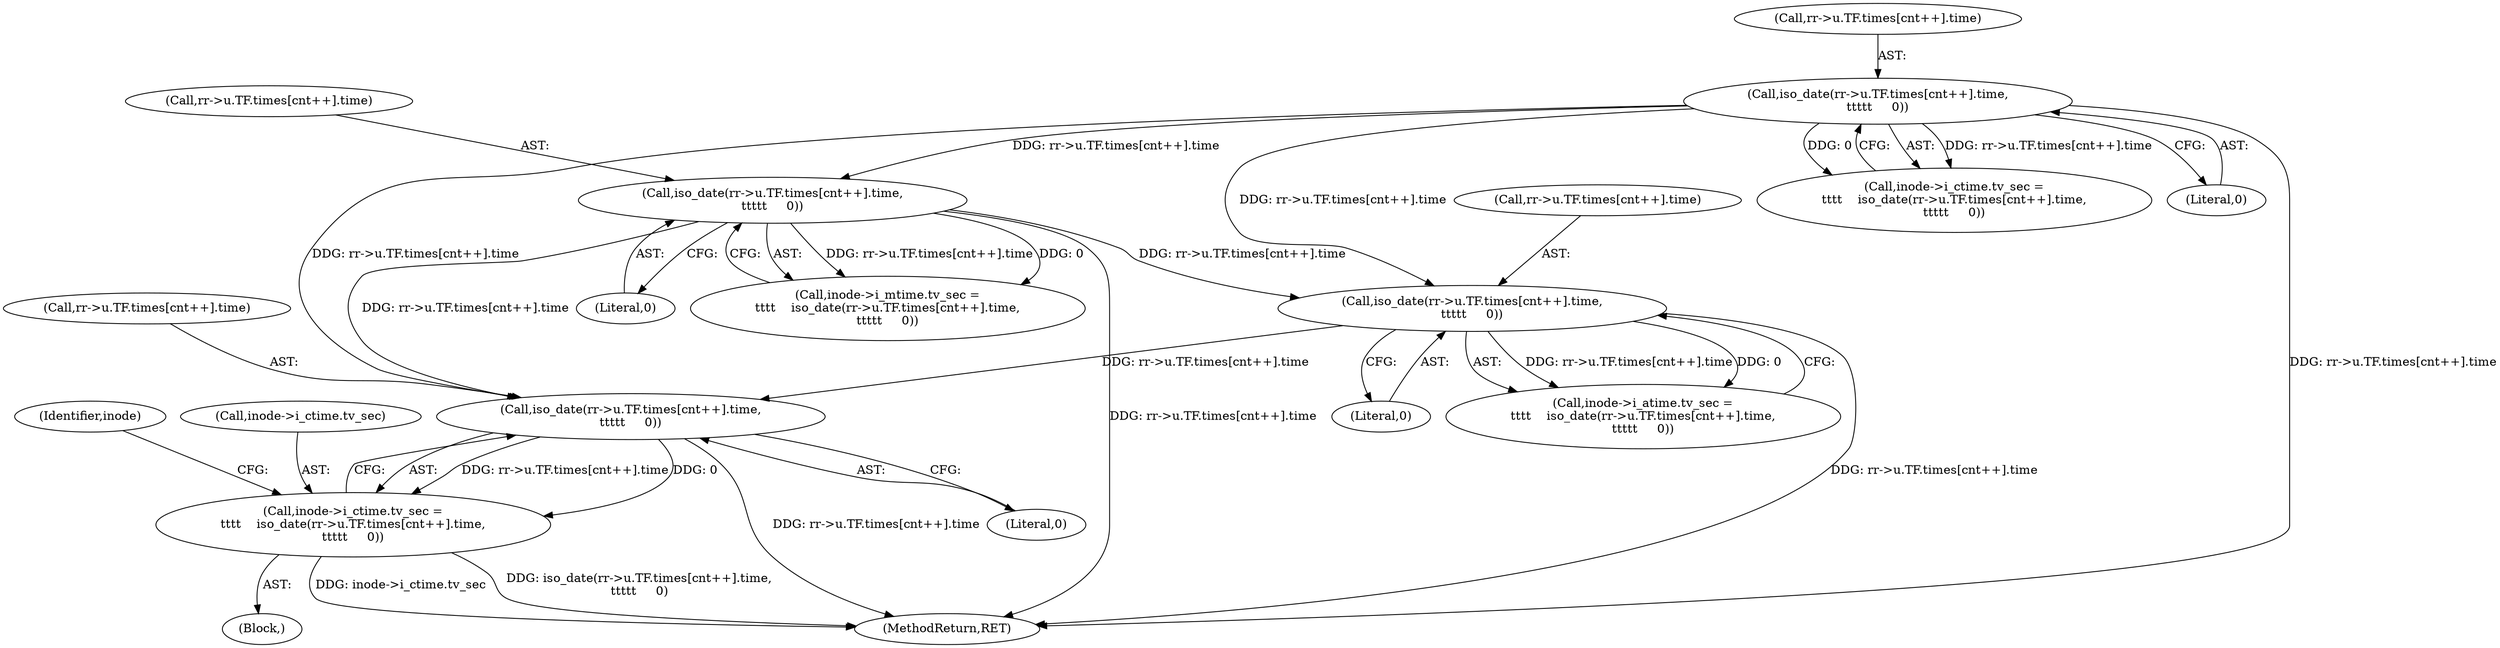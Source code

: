 digraph "0_linux_410dd3cf4c9b36f27ed4542ee18b1af5e68645a4_2@array" {
"1000565" [label="(Call,iso_date(rr->u.TF.times[cnt++].time,\n\t\t\t\t\t     0))"];
"1000527" [label="(Call,iso_date(rr->u.TF.times[cnt++].time,\n\t\t\t\t\t     0))"];
"1000451" [label="(Call,iso_date(rr->u.TF.times[cnt++].time,\n\t\t\t\t\t     0))"];
"1000489" [label="(Call,iso_date(rr->u.TF.times[cnt++].time,\n\t\t\t\t\t     0))"];
"1000559" [label="(Call,inode->i_ctime.tv_sec =\n\t\t\t\t    iso_date(rr->u.TF.times[cnt++].time,\n\t\t\t\t\t     0))"];
"1000578" [label="(Literal,0)"];
"1000540" [label="(Literal,0)"];
"1000452" [label="(Call,rr->u.TF.times[cnt++].time)"];
"1000490" [label="(Call,rr->u.TF.times[cnt++].time)"];
"1000527" [label="(Call,iso_date(rr->u.TF.times[cnt++].time,\n\t\t\t\t\t     0))"];
"1000565" [label="(Call,iso_date(rr->u.TF.times[cnt++].time,\n\t\t\t\t\t     0))"];
"1000558" [label="(Block,)"];
"1000489" [label="(Call,iso_date(rr->u.TF.times[cnt++].time,\n\t\t\t\t\t     0))"];
"1000582" [label="(Identifier,inode)"];
"1000566" [label="(Call,rr->u.TF.times[cnt++].time)"];
"1000982" [label="(MethodReturn,RET)"];
"1000521" [label="(Call,inode->i_atime.tv_sec =\n\t\t\t\t    iso_date(rr->u.TF.times[cnt++].time,\n\t\t\t\t\t     0))"];
"1000528" [label="(Call,rr->u.TF.times[cnt++].time)"];
"1000502" [label="(Literal,0)"];
"1000560" [label="(Call,inode->i_ctime.tv_sec)"];
"1000559" [label="(Call,inode->i_ctime.tv_sec =\n\t\t\t\t    iso_date(rr->u.TF.times[cnt++].time,\n\t\t\t\t\t     0))"];
"1000445" [label="(Call,inode->i_ctime.tv_sec =\n\t\t\t\t    iso_date(rr->u.TF.times[cnt++].time,\n\t\t\t\t\t     0))"];
"1000464" [label="(Literal,0)"];
"1000483" [label="(Call,inode->i_mtime.tv_sec =\n\t\t\t\t    iso_date(rr->u.TF.times[cnt++].time,\n\t\t\t\t\t     0))"];
"1000451" [label="(Call,iso_date(rr->u.TF.times[cnt++].time,\n\t\t\t\t\t     0))"];
"1000565" -> "1000559"  [label="AST: "];
"1000565" -> "1000578"  [label="CFG: "];
"1000566" -> "1000565"  [label="AST: "];
"1000578" -> "1000565"  [label="AST: "];
"1000559" -> "1000565"  [label="CFG: "];
"1000565" -> "1000982"  [label="DDG: rr->u.TF.times[cnt++].time"];
"1000565" -> "1000559"  [label="DDG: rr->u.TF.times[cnt++].time"];
"1000565" -> "1000559"  [label="DDG: 0"];
"1000527" -> "1000565"  [label="DDG: rr->u.TF.times[cnt++].time"];
"1000451" -> "1000565"  [label="DDG: rr->u.TF.times[cnt++].time"];
"1000489" -> "1000565"  [label="DDG: rr->u.TF.times[cnt++].time"];
"1000527" -> "1000521"  [label="AST: "];
"1000527" -> "1000540"  [label="CFG: "];
"1000528" -> "1000527"  [label="AST: "];
"1000540" -> "1000527"  [label="AST: "];
"1000521" -> "1000527"  [label="CFG: "];
"1000527" -> "1000982"  [label="DDG: rr->u.TF.times[cnt++].time"];
"1000527" -> "1000521"  [label="DDG: rr->u.TF.times[cnt++].time"];
"1000527" -> "1000521"  [label="DDG: 0"];
"1000451" -> "1000527"  [label="DDG: rr->u.TF.times[cnt++].time"];
"1000489" -> "1000527"  [label="DDG: rr->u.TF.times[cnt++].time"];
"1000451" -> "1000445"  [label="AST: "];
"1000451" -> "1000464"  [label="CFG: "];
"1000452" -> "1000451"  [label="AST: "];
"1000464" -> "1000451"  [label="AST: "];
"1000445" -> "1000451"  [label="CFG: "];
"1000451" -> "1000982"  [label="DDG: rr->u.TF.times[cnt++].time"];
"1000451" -> "1000445"  [label="DDG: rr->u.TF.times[cnt++].time"];
"1000451" -> "1000445"  [label="DDG: 0"];
"1000451" -> "1000489"  [label="DDG: rr->u.TF.times[cnt++].time"];
"1000489" -> "1000483"  [label="AST: "];
"1000489" -> "1000502"  [label="CFG: "];
"1000490" -> "1000489"  [label="AST: "];
"1000502" -> "1000489"  [label="AST: "];
"1000483" -> "1000489"  [label="CFG: "];
"1000489" -> "1000982"  [label="DDG: rr->u.TF.times[cnt++].time"];
"1000489" -> "1000483"  [label="DDG: rr->u.TF.times[cnt++].time"];
"1000489" -> "1000483"  [label="DDG: 0"];
"1000559" -> "1000558"  [label="AST: "];
"1000560" -> "1000559"  [label="AST: "];
"1000582" -> "1000559"  [label="CFG: "];
"1000559" -> "1000982"  [label="DDG: inode->i_ctime.tv_sec"];
"1000559" -> "1000982"  [label="DDG: iso_date(rr->u.TF.times[cnt++].time,\n\t\t\t\t\t     0)"];
}
